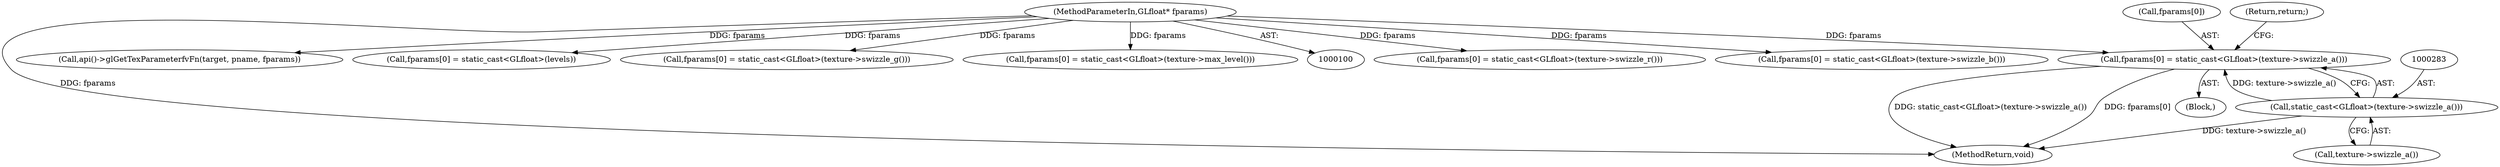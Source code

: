 digraph "0_Chrome_385508dc888ef15d272cdd2705b17996abc519d6@array" {
"1000278" [label="(Call,fparams[0] = static_cast<GLfloat>(texture->swizzle_a()))"];
"1000282" [label="(Call,static_cast<GLfloat>(texture->swizzle_a()))"];
"1000103" [label="(MethodParameterIn,GLfloat* fparams)"];
"1000284" [label="(Call,texture->swizzle_a())"];
"1000221" [label="(Call,fparams[0] = static_cast<GLfloat>(texture->swizzle_r()))"];
"1000259" [label="(Call,fparams[0] = static_cast<GLfloat>(texture->swizzle_b()))"];
"1000308" [label="(MethodReturn,void)"];
"1000278" [label="(Call,fparams[0] = static_cast<GLfloat>(texture->swizzle_a()))"];
"1000298" [label="(Call,api()->glGetTexParameterfvFn(target, pname, fparams))"];
"1000277" [label="(Block,)"];
"1000279" [label="(Call,fparams[0])"];
"1000282" [label="(Call,static_cast<GLfloat>(texture->swizzle_a()))"];
"1000152" [label="(Call,fparams[0] = static_cast<GLfloat>(levels))"];
"1000292" [label="(Return,return;)"];
"1000240" [label="(Call,fparams[0] = static_cast<GLfloat>(texture->swizzle_g()))"];
"1000103" [label="(MethodParameterIn,GLfloat* fparams)"];
"1000201" [label="(Call,fparams[0] = static_cast<GLfloat>(texture->max_level()))"];
"1000278" -> "1000277"  [label="AST: "];
"1000278" -> "1000282"  [label="CFG: "];
"1000279" -> "1000278"  [label="AST: "];
"1000282" -> "1000278"  [label="AST: "];
"1000292" -> "1000278"  [label="CFG: "];
"1000278" -> "1000308"  [label="DDG: static_cast<GLfloat>(texture->swizzle_a())"];
"1000278" -> "1000308"  [label="DDG: fparams[0]"];
"1000282" -> "1000278"  [label="DDG: texture->swizzle_a()"];
"1000103" -> "1000278"  [label="DDG: fparams"];
"1000282" -> "1000284"  [label="CFG: "];
"1000283" -> "1000282"  [label="AST: "];
"1000284" -> "1000282"  [label="AST: "];
"1000282" -> "1000308"  [label="DDG: texture->swizzle_a()"];
"1000103" -> "1000100"  [label="AST: "];
"1000103" -> "1000308"  [label="DDG: fparams"];
"1000103" -> "1000152"  [label="DDG: fparams"];
"1000103" -> "1000201"  [label="DDG: fparams"];
"1000103" -> "1000221"  [label="DDG: fparams"];
"1000103" -> "1000240"  [label="DDG: fparams"];
"1000103" -> "1000259"  [label="DDG: fparams"];
"1000103" -> "1000298"  [label="DDG: fparams"];
}
